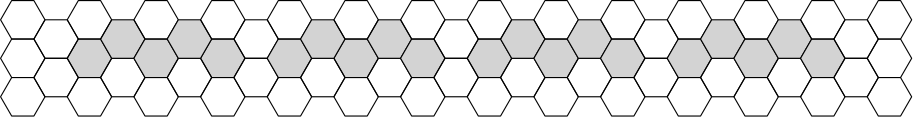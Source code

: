 <?xml version="1.0"?>
<!DOCTYPE ipe SYSTEM "ipe.dtd">
<ipe version="70107" creator="Ipe 7.2.2">
<info created="D:20160611113126" modified="D:20160626135443"/>
<ipestyle name="basic">
<symbol name="arrow/arc(spx)">
<path stroke="sym-stroke" fill="sym-stroke" pen="sym-pen">
0 0 m
-1 0.333 l
-1 -0.333 l
h
</path>
</symbol>
<symbol name="arrow/farc(spx)">
<path stroke="sym-stroke" fill="white" pen="sym-pen">
0 0 m
-1 0.333 l
-1 -0.333 l
h
</path>
</symbol>
<symbol name="arrow/ptarc(spx)">
<path stroke="sym-stroke" fill="sym-stroke" pen="sym-pen">
0 0 m
-1 0.333 l
-0.8 0 l
-1 -0.333 l
h
</path>
</symbol>
<symbol name="arrow/fptarc(spx)">
<path stroke="sym-stroke" fill="white" pen="sym-pen">
0 0 m
-1 0.333 l
-0.8 0 l
-1 -0.333 l
h
</path>
</symbol>
<symbol name="mark/circle(sx)" transformations="translations">
<path fill="sym-stroke">
0.6 0 0 0.6 0 0 e
0.4 0 0 0.4 0 0 e
</path>
</symbol>
<symbol name="mark/disk(sx)" transformations="translations">
<path fill="sym-stroke">
0.6 0 0 0.6 0 0 e
</path>
</symbol>
<symbol name="mark/fdisk(sfx)" transformations="translations">
<group>
<path fill="sym-fill">
0.5 0 0 0.5 0 0 e
</path>
<path fill="sym-stroke" fillrule="eofill">
0.6 0 0 0.6 0 0 e
0.4 0 0 0.4 0 0 e
</path>
</group>
</symbol>
<symbol name="mark/box(sx)" transformations="translations">
<path fill="sym-stroke" fillrule="eofill">
-0.6 -0.6 m
0.6 -0.6 l
0.6 0.6 l
-0.6 0.6 l
h
-0.4 -0.4 m
0.4 -0.4 l
0.4 0.4 l
-0.4 0.4 l
h
</path>
</symbol>
<symbol name="mark/square(sx)" transformations="translations">
<path fill="sym-stroke">
-0.6 -0.6 m
0.6 -0.6 l
0.6 0.6 l
-0.6 0.6 l
h
</path>
</symbol>
<symbol name="mark/fsquare(sfx)" transformations="translations">
<group>
<path fill="sym-fill">
-0.5 -0.5 m
0.5 -0.5 l
0.5 0.5 l
-0.5 0.5 l
h
</path>
<path fill="sym-stroke" fillrule="eofill">
-0.6 -0.6 m
0.6 -0.6 l
0.6 0.6 l
-0.6 0.6 l
h
-0.4 -0.4 m
0.4 -0.4 l
0.4 0.4 l
-0.4 0.4 l
h
</path>
</group>
</symbol>
<symbol name="mark/cross(sx)" transformations="translations">
<group>
<path fill="sym-stroke">
-0.43 -0.57 m
0.57 0.43 l
0.43 0.57 l
-0.57 -0.43 l
h
</path>
<path fill="sym-stroke">
-0.43 0.57 m
0.57 -0.43 l
0.43 -0.57 l
-0.57 0.43 l
h
</path>
</group>
</symbol>
<symbol name="arrow/fnormal(spx)">
<path stroke="sym-stroke" fill="white" pen="sym-pen">
0 0 m
-1 0.333 l
-1 -0.333 l
h
</path>
</symbol>
<symbol name="arrow/pointed(spx)">
<path stroke="sym-stroke" fill="sym-stroke" pen="sym-pen">
0 0 m
-1 0.333 l
-0.8 0 l
-1 -0.333 l
h
</path>
</symbol>
<symbol name="arrow/fpointed(spx)">
<path stroke="sym-stroke" fill="white" pen="sym-pen">
0 0 m
-1 0.333 l
-0.8 0 l
-1 -0.333 l
h
</path>
</symbol>
<symbol name="arrow/linear(spx)">
<path stroke="sym-stroke" pen="sym-pen">
-1 0.333 m
0 0 l
-1 -0.333 l
</path>
</symbol>
<symbol name="arrow/fdouble(spx)">
<path stroke="sym-stroke" fill="white" pen="sym-pen">
0 0 m
-1 0.333 l
-1 -0.333 l
h
-1 0 m
-2 0.333 l
-2 -0.333 l
h
</path>
</symbol>
<symbol name="arrow/double(spx)">
<path stroke="sym-stroke" fill="sym-stroke" pen="sym-pen">
0 0 m
-1 0.333 l
-1 -0.333 l
h
-1 0 m
-2 0.333 l
-2 -0.333 l
h
</path>
</symbol>
<pen name="heavier" value="0.8"/>
<pen name="fat" value="1.2"/>
<pen name="ultrafat" value="2"/>
<symbolsize name="large" value="5"/>
<symbolsize name="small" value="2"/>
<symbolsize name="tiny" value="1.1"/>
<arrowsize name="large" value="10"/>
<arrowsize name="small" value="5"/>
<arrowsize name="tiny" value="3"/>
<color name="red" value="1 0 0"/>
<color name="green" value="0 1 0"/>
<color name="blue" value="0 0 1"/>
<color name="yellow" value="1 1 0"/>
<color name="orange" value="1 0.647 0"/>
<color name="gold" value="1 0.843 0"/>
<color name="purple" value="0.627 0.125 0.941"/>
<color name="gray" value="0.745"/>
<color name="brown" value="0.647 0.165 0.165"/>
<color name="navy" value="0 0 0.502"/>
<color name="pink" value="1 0.753 0.796"/>
<color name="seagreen" value="0.18 0.545 0.341"/>
<color name="turquoise" value="0.251 0.878 0.816"/>
<color name="violet" value="0.933 0.51 0.933"/>
<color name="darkblue" value="0 0 0.545"/>
<color name="darkcyan" value="0 0.545 0.545"/>
<color name="darkgray" value="0.663"/>
<color name="darkgreen" value="0 0.392 0"/>
<color name="darkmagenta" value="0.545 0 0.545"/>
<color name="darkorange" value="1 0.549 0"/>
<color name="darkred" value="0.545 0 0"/>
<color name="lightblue" value="0.678 0.847 0.902"/>
<color name="lightcyan" value="0.878 1 1"/>
<color name="lightgray" value="0.827"/>
<color name="lightgreen" value="0.565 0.933 0.565"/>
<color name="lightyellow" value="1 1 0.878"/>
<dashstyle name="dashed" value="[4] 0"/>
<dashstyle name="dotted" value="[1 3] 0"/>
<dashstyle name="dash dotted" value="[4 2 1 2] 0"/>
<dashstyle name="dash dot dotted" value="[4 2 1 2 1 2] 0"/>
<textsize name="large" value="\large"/>
<textsize name="Large" value="\Large"/>
<textsize name="LARGE" value="\LARGE"/>
<textsize name="huge" value="\huge"/>
<textsize name="Huge" value="\Huge"/>
<textsize name="small" value="\small"/>
<textsize name="footnote" value="\footnotesize"/>
<textsize name="tiny" value="\tiny"/>
<textstyle name="center" begin="\begin{center}" end="\end{center}"/>
<textstyle name="itemize" begin="\begin{itemize}" end="\end{itemize}"/>
<textstyle name="item" begin="\begin{itemize}\item{}" end="\end{itemize}"/>
<gridsize name="4 pts" value="4"/>
<gridsize name="8 pts (~3 mm)" value="8"/>
<gridsize name="16 pts (~6 mm)" value="16"/>
<gridsize name="32 pts (~12 mm)" value="32"/>
<gridsize name="10 pts (~3.5 mm)" value="10"/>
<gridsize name="20 pts (~7 mm)" value="20"/>
<gridsize name="14 pts (~5 mm)" value="14"/>
<gridsize name="28 pts (~10 mm)" value="28"/>
<gridsize name="56 pts (~20 mm)" value="56"/>
<anglesize name="90 deg" value="90"/>
<anglesize name="60 deg" value="60"/>
<anglesize name="45 deg" value="45"/>
<anglesize name="30 deg" value="30"/>
<anglesize name="22.5 deg" value="22.5"/>
<opacity name="10%" value="0.1"/>
<opacity name="30%" value="0.3"/>
<opacity name="50%" value="0.5"/>
<opacity name="75%" value="0.75"/>
<tiling name="falling" angle="-60" step="4" width="1"/>
<tiling name="rising" angle="30" step="4" width="1"/>
</ipestyle>
<page>
<layer name="alpha"/>
<view layers="alpha" active="alpha"/>
<path layer="alpha" stroke="black" fill="lightgray">
208 640 m
204 646.928 l
196 646.928 l
192 640 l
196 633.072 l
204 633.072 l
h
</path>
<path matrix="1 0 0 1 12 -6.928" stroke="black">
208 640 m
204 646.928 l
196 646.928 l
192 640 l
196 633.072 l
204 633.072 l
h
</path>
<path matrix="1 0 0 1 0 -13.8562" stroke="black">
208 640 m
204 646.928 l
196 646.928 l
192 640 l
196 633.072 l
204 633.072 l
h
</path>
<path matrix="1 0 0 1 -12 -6.9282" stroke="black">
208 640 m
204 646.928 l
196 646.928 l
192 640 l
196 633.072 l
204 633.072 l
h
</path>
<path matrix="1 0 0 1 -12 6.9278" stroke="black">
208 640 m
204 646.928 l
196 646.928 l
192 640 l
196 633.072 l
204 633.072 l
h
</path>
<path matrix="1 0 0 1 12 6.9278" stroke="black" fill="lightgray">
208 640 m
204 646.928 l
196 646.928 l
192 640 l
196 633.072 l
204 633.072 l
h
</path>
<path matrix="1 0 0 1 0 13.8556" stroke="black">
208 640 m
204 646.928 l
196 646.928 l
192 640 l
196 633.072 l
204 633.072 l
h
</path>
<path matrix="1 0 0 1 24 -0.0004" stroke="black" fill="lightgray">
208 640 m
204 646.928 l
196 646.928 l
192 640 l
196 633.072 l
204 633.072 l
h
</path>
<path matrix="1 0 0 1 24 -13.8568" stroke="black">
208 640 m
204 646.928 l
196 646.928 l
192 640 l
196 633.072 l
204 633.072 l
h
</path>
<path matrix="1 0 0 1 24 13.8558" stroke="black">
208 640 m
204 646.928 l
196 646.928 l
192 640 l
196 633.072 l
204 633.072 l
h
</path>
<path matrix="1 0 0 1 48 -0.0008" stroke="black" fill="lightgray">
208 640 m
204 646.928 l
196 646.928 l
192 640 l
196 633.072 l
204 633.072 l
h
</path>
<path matrix="1 0 0 1 60 -6.9288" stroke="black">
208 640 m
204 646.928 l
196 646.928 l
192 640 l
196 633.072 l
204 633.072 l
h
</path>
<path matrix="1 0 0 1 48 -13.857" stroke="black">
208 640 m
204 646.928 l
196 646.928 l
192 640 l
196 633.072 l
204 633.072 l
h
</path>
<path matrix="1 0 0 1 36 -6.929" stroke="black">
208 640 m
204 646.928 l
196 646.928 l
192 640 l
196 633.072 l
204 633.072 l
h
</path>
<path matrix="1 0 0 1 36 6.927" stroke="black" fill="lightgray">
208 640 m
204 646.928 l
196 646.928 l
192 640 l
196 633.072 l
204 633.072 l
h
</path>
<path matrix="1 0 0 1 60 6.927" stroke="black">
208 640 m
204 646.928 l
196 646.928 l
192 640 l
196 633.072 l
204 633.072 l
h
</path>
<path matrix="1 0 0 1 48 13.8548" stroke="black">
208 640 m
204 646.928 l
196 646.928 l
192 640 l
196 633.072 l
204 633.072 l
h
</path>
<path matrix="1 0 0 1 72 -0.0012" stroke="black" fill="lightgray">
208 640 m
204 646.928 l
196 646.928 l
192 640 l
196 633.072 l
204 633.072 l
h
</path>
<path matrix="1 0 0 1 72 -13.8576" stroke="black">
208 640 m
204 646.928 l
196 646.928 l
192 640 l
196 633.072 l
204 633.072 l
h
</path>
<path matrix="1 0 0 1 72 13.855" stroke="black">
208 640 m
204 646.928 l
196 646.928 l
192 640 l
196 633.072 l
204 633.072 l
h
</path>
<path matrix="1 0 0 1 96 -0.0016" stroke="black" fill="lightgray">
208 640 m
204 646.928 l
196 646.928 l
192 640 l
196 633.072 l
204 633.072 l
h
</path>
<path matrix="1 0 0 1 108 -6.9296" stroke="black">
208 640 m
204 646.928 l
196 646.928 l
192 640 l
196 633.072 l
204 633.072 l
h
</path>
<path matrix="1 0 0 1 96 -13.8578" stroke="black">
208 640 m
204 646.928 l
196 646.928 l
192 640 l
196 633.072 l
204 633.072 l
h
</path>
<path matrix="1 0 0 1 84 -6.9298" stroke="black">
208 640 m
204 646.928 l
196 646.928 l
192 640 l
196 633.072 l
204 633.072 l
h
</path>
<path matrix="1 0 0 1 84 6.9262" stroke="black" fill="lightgray">
208 640 m
204 646.928 l
196 646.928 l
192 640 l
196 633.072 l
204 633.072 l
h
</path>
<path matrix="1 0 0 1 108 6.9262" stroke="black" fill="lightgray">
208 640 m
204 646.928 l
196 646.928 l
192 640 l
196 633.072 l
204 633.072 l
h
</path>
<path matrix="1 0 0 1 96 13.854" stroke="black">
208 640 m
204 646.928 l
196 646.928 l
192 640 l
196 633.072 l
204 633.072 l
h
</path>
<path matrix="1 0 0 1 120 -0.002" stroke="black" fill="lightgray">
208 640 m
204 646.928 l
196 646.928 l
192 640 l
196 633.072 l
204 633.072 l
h
</path>
<path matrix="1 0 0 1 120 -13.8584" stroke="black">
208 640 m
204 646.928 l
196 646.928 l
192 640 l
196 633.072 l
204 633.072 l
h
</path>
<path matrix="1 0 0 1 120 13.8542" stroke="black">
208 640 m
204 646.928 l
196 646.928 l
192 640 l
196 633.072 l
204 633.072 l
h
</path>
<path matrix="1 0 0 1 144 -0.002" stroke="black" fill="lightgray">
208 640 m
204 646.928 l
196 646.928 l
192 640 l
196 633.072 l
204 633.072 l
h
</path>
<path matrix="1 0 0 1 156 -6.93" stroke="black">
208 640 m
204 646.928 l
196 646.928 l
192 640 l
196 633.072 l
204 633.072 l
h
</path>
<path matrix="1 0 0 1 144 -13.8582" stroke="black">
208 640 m
204 646.928 l
196 646.928 l
192 640 l
196 633.072 l
204 633.072 l
h
</path>
<path matrix="1 0 0 1 132 -6.9302" stroke="black">
208 640 m
204 646.928 l
196 646.928 l
192 640 l
196 633.072 l
204 633.072 l
h
</path>
<path matrix="1 0 0 1 132 6.9258" stroke="black">
208 640 m
204 646.928 l
196 646.928 l
192 640 l
196 633.072 l
204 633.072 l
h
</path>
<path matrix="1 0 0 1 156 6.9258" stroke="black" fill="lightgray">
208 640 m
204 646.928 l
196 646.928 l
192 640 l
196 633.072 l
204 633.072 l
h
</path>
<path matrix="1 0 0 1 144 13.8536" stroke="black">
208 640 m
204 646.928 l
196 646.928 l
192 640 l
196 633.072 l
204 633.072 l
h
</path>
<path matrix="1 0 0 1 168 -0.0024" stroke="black" fill="lightgray">
208 640 m
204 646.928 l
196 646.928 l
192 640 l
196 633.072 l
204 633.072 l
h
</path>
<path matrix="1 0 0 1 168 -13.8588" stroke="black">
208 640 m
204 646.928 l
196 646.928 l
192 640 l
196 633.072 l
204 633.072 l
h
</path>
<path matrix="1 0 0 1 168 13.8538" stroke="black">
208 640 m
204 646.928 l
196 646.928 l
192 640 l
196 633.072 l
204 633.072 l
h
</path>
<path matrix="1 0 0 1 180 -6.9302" stroke="black">
208 640 m
204 646.928 l
196 646.928 l
192 640 l
196 633.072 l
204 633.072 l
h
</path>
<path matrix="1 0 0 1 180 6.9256" stroke="black" fill="lightgray">
208 640 m
204 646.928 l
196 646.928 l
192 640 l
196 633.072 l
204 633.072 l
h
</path>
<path matrix="1 0 0 1 192 -0.0026" stroke="black" fill="lightgray">
208 640 m
204 646.928 l
196 646.928 l
192 640 l
196 633.072 l
204 633.072 l
h
</path>
<path matrix="1 0 0 1 192 -13.859" stroke="black">
208 640 m
204 646.928 l
196 646.928 l
192 640 l
196 633.072 l
204 633.072 l
h
</path>
<path matrix="1 0 0 1 192 13.8536" stroke="black">
208 640 m
204 646.928 l
196 646.928 l
192 640 l
196 633.072 l
204 633.072 l
h
</path>
<path matrix="1 0 0 1 204 -6.9304" stroke="black">
208 640 m
204 646.928 l
196 646.928 l
192 640 l
196 633.072 l
204 633.072 l
h
</path>
<path matrix="1 0 0 1 204 6.9254" stroke="black">
208 640 m
204 646.928 l
196 646.928 l
192 640 l
196 633.072 l
204 633.072 l
h
</path>
<path matrix="1 0 0 1 216 -0.0028" stroke="black" fill="lightgray">
208 640 m
204 646.928 l
196 646.928 l
192 640 l
196 633.072 l
204 633.072 l
h
</path>
<path matrix="1 0 0 1 216 -13.8592" stroke="black">
208 640 m
204 646.928 l
196 646.928 l
192 640 l
196 633.072 l
204 633.072 l
h
</path>
<path matrix="1 0 0 1 216 13.8534" stroke="black">
208 640 m
204 646.928 l
196 646.928 l
192 640 l
196 633.072 l
204 633.072 l
h
</path>
<path matrix="1 0 0 1 228 -6.9306" stroke="black">
208 640 m
204 646.928 l
196 646.928 l
192 640 l
196 633.072 l
204 633.072 l
h
</path>
<path matrix="1 0 0 1 228 6.9252" stroke="black" fill="lightgray">
208 640 m
204 646.928 l
196 646.928 l
192 640 l
196 633.072 l
204 633.072 l
h
</path>
<path matrix="1 0 0 1 240 -0.003" stroke="black" fill="lightgray">
208 640 m
204 646.928 l
196 646.928 l
192 640 l
196 633.072 l
204 633.072 l
h
</path>
<path matrix="1 0 0 1 240 -13.8594" stroke="black">
208 640 m
204 646.928 l
196 646.928 l
192 640 l
196 633.072 l
204 633.072 l
h
</path>
<path matrix="1 0 0 1 240 13.8532" stroke="black">
208 640 m
204 646.928 l
196 646.928 l
192 640 l
196 633.072 l
204 633.072 l
h
</path>
<path matrix="1 0 0 1 252 -6.9308" stroke="black">
208 640 m
204 646.928 l
196 646.928 l
192 640 l
196 633.072 l
204 633.072 l
h
</path>
<path matrix="1 0 0 1 252 6.925" stroke="black" fill="lightgray">
208 640 m
204 646.928 l
196 646.928 l
192 640 l
196 633.072 l
204 633.072 l
h
</path>
<path matrix="1 0 0 1 264 -0.0032" stroke="black" fill="lightgray">
208 640 m
204 646.928 l
196 646.928 l
192 640 l
196 633.072 l
204 633.072 l
h
</path>
<path matrix="1 0 0 1 264 -13.8596" stroke="black">
208 640 m
204 646.928 l
196 646.928 l
192 640 l
196 633.072 l
204 633.072 l
h
</path>
<path matrix="1 0 0 1 264 13.853" stroke="black">
208 640 m
204 646.928 l
196 646.928 l
192 640 l
196 633.072 l
204 633.072 l
h
</path>
<path matrix="1 0 0 1 276 -6.931" stroke="black">
208 640 m
204 646.928 l
196 646.928 l
192 640 l
196 633.072 l
204 633.072 l
h
</path>
<path matrix="1 0 0 1 276 6.9248" stroke="black">
208 640 m
204 646.928 l
196 646.928 l
192 640 l
196 633.072 l
204 633.072 l
h
</path>
<path matrix="1 0 0 1 288 -0.0034" stroke="black">
208 640 m
204 646.928 l
196 646.928 l
192 640 l
196 633.072 l
204 633.072 l
h
</path>
<path matrix="1 0 0 1 288 -13.8598" stroke="black">
208 640 m
204 646.928 l
196 646.928 l
192 640 l
196 633.072 l
204 633.072 l
h
</path>
<path matrix="1 0 0 1 288 13.8528" stroke="black">
208 640 m
204 646.928 l
196 646.928 l
192 640 l
196 633.072 l
204 633.072 l
h
</path>
<path matrix="1 0 0 1 -24 -0.0006" stroke="black">
208 640 m
204 646.928 l
196 646.928 l
192 640 l
196 633.072 l
204 633.072 l
h
</path>
<path matrix="1 0 0 1 -24 -13.857" stroke="black">
208 640 m
204 646.928 l
196 646.928 l
192 640 l
196 633.072 l
204 633.072 l
h
</path>
<path matrix="1 0 0 1 -24 13.8556" stroke="black">
208 640 m
204 646.928 l
196 646.928 l
192 640 l
196 633.072 l
204 633.072 l
h
</path>
</page>
</ipe>
